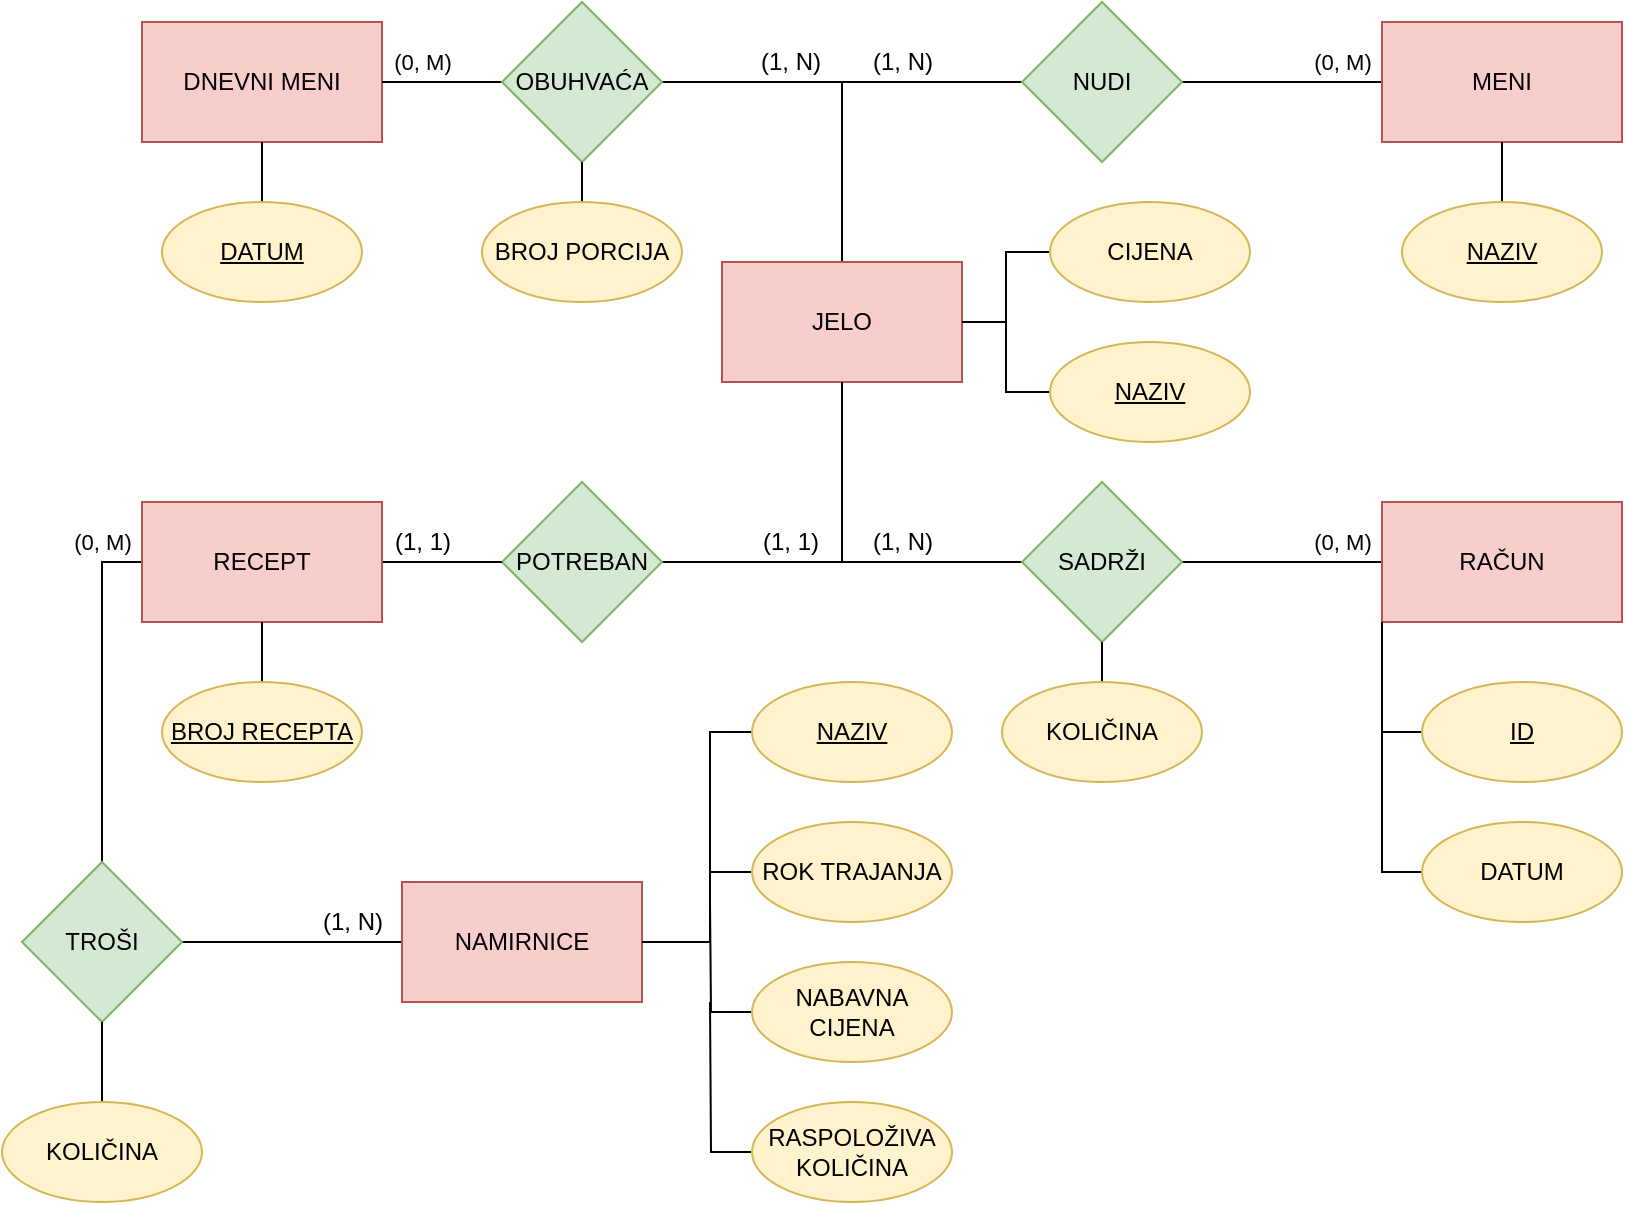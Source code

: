 <mxfile version="14.5.10" type="github">
  <diagram id="ejSZcvtuVqfyeHx35FeS" name="Page-1">
    <mxGraphModel dx="1221" dy="682" grid="1" gridSize="10" guides="1" tooltips="1" connect="1" arrows="1" fold="1" page="1" pageScale="1" pageWidth="827" pageHeight="1169" math="0" shadow="0">
      <root>
        <mxCell id="0" />
        <mxCell id="1" parent="0" />
        <mxCell id="Q13Ao0YOsxvSURNoIn69-1" value="DNEVNI MENI" style="rounded=0;whiteSpace=wrap;html=1;fillColor=#f8cecc;strokeColor=#b85450;" parent="1" vertex="1">
          <mxGeometry x="76" y="200" width="120" height="60" as="geometry" />
        </mxCell>
        <mxCell id="Q13Ao0YOsxvSURNoIn69-6" style="edgeStyle=orthogonalEdgeStyle;rounded=0;orthogonalLoop=1;jettySize=auto;html=1;entryX=1;entryY=0.5;entryDx=0;entryDy=0;endArrow=none;endFill=0;verticalAlign=bottom;" parent="1" source="Q13Ao0YOsxvSURNoIn69-2" target="Q13Ao0YOsxvSURNoIn69-1" edge="1">
          <mxGeometry relative="1" as="geometry" />
        </mxCell>
        <mxCell id="Q13Ao0YOsxvSURNoIn69-7" style="edgeStyle=orthogonalEdgeStyle;rounded=0;orthogonalLoop=1;jettySize=auto;html=1;entryX=0.5;entryY=0;entryDx=0;entryDy=0;endArrow=none;endFill=0;" parent="1" source="Q13Ao0YOsxvSURNoIn69-2" target="Q13Ao0YOsxvSURNoIn69-3" edge="1">
          <mxGeometry relative="1" as="geometry" />
        </mxCell>
        <mxCell id="Q13Ao0YOsxvSURNoIn69-2" value="OBUHVAĆA" style="rhombus;whiteSpace=wrap;html=1;fillColor=#d5e8d4;strokeColor=#82b366;" parent="1" vertex="1">
          <mxGeometry x="256" y="190" width="80" height="80" as="geometry" />
        </mxCell>
        <mxCell id="Q13Ao0YOsxvSURNoIn69-3" value="JELO" style="rounded=0;whiteSpace=wrap;html=1;fillColor=#f8cecc;strokeColor=#b85450;" parent="1" vertex="1">
          <mxGeometry x="366" y="320" width="120" height="60" as="geometry" />
        </mxCell>
        <mxCell id="Q13Ao0YOsxvSURNoIn69-9" style="edgeStyle=orthogonalEdgeStyle;rounded=0;orthogonalLoop=1;jettySize=auto;html=1;endArrow=none;endFill=0;" parent="1" source="Q13Ao0YOsxvSURNoIn69-4" edge="1">
          <mxGeometry relative="1" as="geometry">
            <mxPoint x="386" y="230" as="targetPoint" />
          </mxGeometry>
        </mxCell>
        <mxCell id="Q13Ao0YOsxvSURNoIn69-10" style="edgeStyle=orthogonalEdgeStyle;rounded=0;orthogonalLoop=1;jettySize=auto;html=1;entryX=0;entryY=0.5;entryDx=0;entryDy=0;endArrow=none;endFill=0;" parent="1" source="Q13Ao0YOsxvSURNoIn69-4" target="Q13Ao0YOsxvSURNoIn69-5" edge="1">
          <mxGeometry relative="1" as="geometry" />
        </mxCell>
        <mxCell id="Q13Ao0YOsxvSURNoIn69-4" value="NUDI" style="rhombus;whiteSpace=wrap;html=1;fillColor=#d5e8d4;strokeColor=#82b366;" parent="1" vertex="1">
          <mxGeometry x="516" y="190" width="80" height="80" as="geometry" />
        </mxCell>
        <mxCell id="Q13Ao0YOsxvSURNoIn69-5" value="MENI" style="rounded=0;whiteSpace=wrap;html=1;fillColor=#f8cecc;strokeColor=#b85450;" parent="1" vertex="1">
          <mxGeometry x="696" y="200" width="120" height="60" as="geometry" />
        </mxCell>
        <mxCell id="Q13Ao0YOsxvSURNoIn69-14" style="edgeStyle=orthogonalEdgeStyle;rounded=0;orthogonalLoop=1;jettySize=auto;html=1;endArrow=none;endFill=0;" parent="1" source="Q13Ao0YOsxvSURNoIn69-11" edge="1">
          <mxGeometry relative="1" as="geometry">
            <mxPoint x="421" y="470" as="targetPoint" />
          </mxGeometry>
        </mxCell>
        <mxCell id="Q13Ao0YOsxvSURNoIn69-16" style="edgeStyle=orthogonalEdgeStyle;rounded=0;orthogonalLoop=1;jettySize=auto;html=1;entryX=0;entryY=0.5;entryDx=0;entryDy=0;endArrow=none;endFill=0;" parent="1" source="Q13Ao0YOsxvSURNoIn69-11" target="Q13Ao0YOsxvSURNoIn69-15" edge="1">
          <mxGeometry relative="1" as="geometry">
            <mxPoint x="741" y="510" as="targetPoint" />
          </mxGeometry>
        </mxCell>
        <mxCell id="Q13Ao0YOsxvSURNoIn69-11" value="SADRŽI" style="rhombus;whiteSpace=wrap;html=1;fillColor=#d5e8d4;strokeColor=#82b366;" parent="1" vertex="1">
          <mxGeometry x="516" y="430" width="80" height="80" as="geometry" />
        </mxCell>
        <mxCell id="Q13Ao0YOsxvSURNoIn69-13" style="edgeStyle=orthogonalEdgeStyle;rounded=0;orthogonalLoop=1;jettySize=auto;html=1;entryX=0.5;entryY=1;entryDx=0;entryDy=0;endArrow=none;endFill=0;" parent="1" source="Q13Ao0YOsxvSURNoIn69-12" target="Q13Ao0YOsxvSURNoIn69-3" edge="1">
          <mxGeometry relative="1" as="geometry" />
        </mxCell>
        <mxCell id="Q13Ao0YOsxvSURNoIn69-12" value="POTREBAN" style="rhombus;whiteSpace=wrap;html=1;fillColor=#d5e8d4;strokeColor=#82b366;" parent="1" vertex="1">
          <mxGeometry x="256" y="430" width="80" height="80" as="geometry" />
        </mxCell>
        <mxCell id="Q13Ao0YOsxvSURNoIn69-15" value="RAČUN" style="rounded=0;whiteSpace=wrap;html=1;fillColor=#f8cecc;strokeColor=#b85450;" parent="1" vertex="1">
          <mxGeometry x="696" y="440" width="120" height="60" as="geometry" />
        </mxCell>
        <mxCell id="Q13Ao0YOsxvSURNoIn69-18" style="edgeStyle=orthogonalEdgeStyle;rounded=0;orthogonalLoop=1;jettySize=auto;html=1;entryX=0;entryY=0.5;entryDx=0;entryDy=0;endArrow=none;endFill=0;exitX=1;exitY=0.5;exitDx=0;exitDy=0;" parent="1" source="Q13Ao0YOsxvSURNoIn69-17" target="Q13Ao0YOsxvSURNoIn69-12" edge="1">
          <mxGeometry relative="1" as="geometry">
            <mxPoint x="161" y="470" as="sourcePoint" />
          </mxGeometry>
        </mxCell>
        <mxCell id="Q13Ao0YOsxvSURNoIn69-22" style="edgeStyle=orthogonalEdgeStyle;rounded=0;orthogonalLoop=1;jettySize=auto;html=1;entryX=0;entryY=0.5;entryDx=0;entryDy=0;endArrow=none;endFill=0;" parent="1" source="Q13Ao0YOsxvSURNoIn69-19" target="Q13Ao0YOsxvSURNoIn69-17" edge="1">
          <mxGeometry relative="1" as="geometry">
            <mxPoint x="101" y="500" as="targetPoint" />
          </mxGeometry>
        </mxCell>
        <mxCell id="Q13Ao0YOsxvSURNoIn69-23" style="edgeStyle=orthogonalEdgeStyle;rounded=0;orthogonalLoop=1;jettySize=auto;html=1;entryX=0;entryY=0.5;entryDx=0;entryDy=0;endArrow=none;endFill=0;" parent="1" source="Q13Ao0YOsxvSURNoIn69-19" target="Q13Ao0YOsxvSURNoIn69-20" edge="1">
          <mxGeometry relative="1" as="geometry" />
        </mxCell>
        <mxCell id="Q13Ao0YOsxvSURNoIn69-19" value="TROŠI" style="rhombus;whiteSpace=wrap;html=1;fillColor=#d5e8d4;strokeColor=#82b366;" parent="1" vertex="1">
          <mxGeometry x="16" y="620" width="80" height="80" as="geometry" />
        </mxCell>
        <mxCell id="Q13Ao0YOsxvSURNoIn69-20" value="NAMIRNICE" style="rounded=0;whiteSpace=wrap;html=1;fillColor=#f8cecc;strokeColor=#b85450;" parent="1" vertex="1">
          <mxGeometry x="206" y="630" width="120" height="60" as="geometry" />
        </mxCell>
        <mxCell id="Q13Ao0YOsxvSURNoIn69-25" value="(1, N)" style="text;html=1;align=center;verticalAlign=middle;resizable=0;points=[];autosize=1;" parent="1" vertex="1">
          <mxGeometry x="375" y="210" width="50" height="20" as="geometry" />
        </mxCell>
        <mxCell id="Q13Ao0YOsxvSURNoIn69-26" value="(1, N)" style="text;html=1;align=center;verticalAlign=middle;resizable=0;points=[];autosize=1;" parent="1" vertex="1">
          <mxGeometry x="431" y="210" width="50" height="20" as="geometry" />
        </mxCell>
        <mxCell id="Q13Ao0YOsxvSURNoIn69-29" value="(1, N)" style="text;html=1;align=center;verticalAlign=middle;resizable=0;points=[];autosize=1;" parent="1" vertex="1">
          <mxGeometry x="431" y="450" width="50" height="20" as="geometry" />
        </mxCell>
        <mxCell id="Q13Ao0YOsxvSURNoIn69-30" value="(1, 1)" style="text;html=1;align=center;verticalAlign=middle;resizable=0;points=[];autosize=1;" parent="1" vertex="1">
          <mxGeometry x="380" y="450" width="40" height="20" as="geometry" />
        </mxCell>
        <mxCell id="Q13Ao0YOsxvSURNoIn69-36" value="(1, 1)" style="text;html=1;align=center;verticalAlign=middle;resizable=0;points=[];autosize=1;" parent="1" vertex="1">
          <mxGeometry x="196" y="450" width="40" height="20" as="geometry" />
        </mxCell>
        <mxCell id="Q13Ao0YOsxvSURNoIn69-38" value="(1, N)" style="text;html=1;align=center;verticalAlign=middle;resizable=0;points=[];autosize=1;" parent="1" vertex="1">
          <mxGeometry x="156" y="640" width="50" height="20" as="geometry" />
        </mxCell>
        <mxCell id="Q13Ao0YOsxvSURNoIn69-17" value="RECEPT" style="rounded=0;whiteSpace=wrap;html=1;fillColor=#f8cecc;strokeColor=#b85450;" parent="1" vertex="1">
          <mxGeometry x="76" y="440" width="120" height="60" as="geometry" />
        </mxCell>
        <mxCell id="NR_qz_YGfGqxAHrg79PI-6" value="&lt;span style=&quot;font-size: 11px ; background-color: rgb(255 , 255 , 255)&quot;&gt;(0, M)&lt;/span&gt;" style="text;html=1;align=center;verticalAlign=middle;resizable=0;points=[];autosize=1;" parent="1" vertex="1">
          <mxGeometry x="36" y="450" width="40" height="20" as="geometry" />
        </mxCell>
        <mxCell id="NR_qz_YGfGqxAHrg79PI-7" value="&lt;span style=&quot;font-size: 11px ; background-color: rgb(255 , 255 , 255)&quot;&gt;(0, M)&lt;/span&gt;" style="text;html=1;align=center;verticalAlign=middle;resizable=0;points=[];autosize=1;" parent="1" vertex="1">
          <mxGeometry x="196" y="210" width="40" height="20" as="geometry" />
        </mxCell>
        <mxCell id="NR_qz_YGfGqxAHrg79PI-8" value="&lt;span style=&quot;font-size: 11px ; background-color: rgb(255 , 255 , 255)&quot;&gt;(0, M)&lt;/span&gt;" style="text;html=1;align=center;verticalAlign=middle;resizable=0;points=[];autosize=1;" parent="1" vertex="1">
          <mxGeometry x="656" y="210" width="40" height="20" as="geometry" />
        </mxCell>
        <mxCell id="NR_qz_YGfGqxAHrg79PI-9" value="&lt;span style=&quot;font-size: 11px ; background-color: rgb(255 , 255 , 255)&quot;&gt;(0, M)&lt;/span&gt;" style="text;html=1;align=center;verticalAlign=middle;resizable=0;points=[];autosize=1;" parent="1" vertex="1">
          <mxGeometry x="656" y="450" width="40" height="20" as="geometry" />
        </mxCell>
        <mxCell id="NR_qz_YGfGqxAHrg79PI-24" style="edgeStyle=orthogonalEdgeStyle;rounded=0;orthogonalLoop=1;jettySize=auto;html=1;endArrow=none;endFill=0;" parent="1" source="NR_qz_YGfGqxAHrg79PI-19" target="Q13Ao0YOsxvSURNoIn69-19" edge="1">
          <mxGeometry relative="1" as="geometry" />
        </mxCell>
        <mxCell id="NR_qz_YGfGqxAHrg79PI-19" value="&lt;span&gt;KOLIČINA&lt;/span&gt;" style="ellipse;whiteSpace=wrap;html=1;glass=0;fillColor=#fff2cc;strokeColor=#d6b656;" parent="1" vertex="1">
          <mxGeometry x="6" y="740" width="100" height="50" as="geometry" />
        </mxCell>
        <mxCell id="NR_qz_YGfGqxAHrg79PI-31" style="edgeStyle=orthogonalEdgeStyle;rounded=0;orthogonalLoop=1;jettySize=auto;html=1;entryX=0.5;entryY=1;entryDx=0;entryDy=0;endArrow=none;endFill=0;" parent="1" source="NR_qz_YGfGqxAHrg79PI-20" target="Q13Ao0YOsxvSURNoIn69-17" edge="1">
          <mxGeometry relative="1" as="geometry" />
        </mxCell>
        <mxCell id="NR_qz_YGfGqxAHrg79PI-20" value="BROJ RECEPTA" style="ellipse;whiteSpace=wrap;html=1;glass=0;fillColor=#fff2cc;strokeColor=#d6b656;fontStyle=4" parent="1" vertex="1">
          <mxGeometry x="86" y="530" width="100" height="50" as="geometry" />
        </mxCell>
        <mxCell id="NR_qz_YGfGqxAHrg79PI-47" style="edgeStyle=orthogonalEdgeStyle;rounded=0;orthogonalLoop=1;jettySize=auto;html=1;endArrow=none;endFill=0;" parent="1" source="NR_qz_YGfGqxAHrg79PI-21" edge="1">
          <mxGeometry relative="1" as="geometry">
            <mxPoint x="360" y="640" as="targetPoint" />
          </mxGeometry>
        </mxCell>
        <mxCell id="NR_qz_YGfGqxAHrg79PI-21" value="&lt;span&gt;NABAVNA CIJENA&lt;/span&gt;" style="ellipse;whiteSpace=wrap;html=1;glass=0;fillColor=#fff2cc;strokeColor=#d6b656;" parent="1" vertex="1">
          <mxGeometry x="381" y="670" width="100" height="50" as="geometry" />
        </mxCell>
        <mxCell id="NR_qz_YGfGqxAHrg79PI-46" style="edgeStyle=orthogonalEdgeStyle;rounded=0;orthogonalLoop=1;jettySize=auto;html=1;endArrow=none;endFill=0;" parent="1" source="NR_qz_YGfGqxAHrg79PI-33" edge="1">
          <mxGeometry relative="1" as="geometry">
            <mxPoint x="360" y="625" as="targetPoint" />
          </mxGeometry>
        </mxCell>
        <mxCell id="NR_qz_YGfGqxAHrg79PI-33" value="&lt;span&gt;ROK TRAJANJA&lt;/span&gt;" style="ellipse;whiteSpace=wrap;html=1;glass=0;fillColor=#fff2cc;strokeColor=#d6b656;" parent="1" vertex="1">
          <mxGeometry x="381" y="600" width="100" height="50" as="geometry" />
        </mxCell>
        <mxCell id="NR_qz_YGfGqxAHrg79PI-43" style="edgeStyle=orthogonalEdgeStyle;rounded=0;orthogonalLoop=1;jettySize=auto;html=1;entryX=1;entryY=0.5;entryDx=0;entryDy=0;endArrow=none;endFill=0;" parent="1" source="NR_qz_YGfGqxAHrg79PI-34" target="Q13Ao0YOsxvSURNoIn69-20" edge="1">
          <mxGeometry relative="1" as="geometry">
            <Array as="points">
              <mxPoint x="360" y="555" />
              <mxPoint x="360" y="660" />
              <mxPoint x="326" y="660" />
            </Array>
          </mxGeometry>
        </mxCell>
        <mxCell id="NR_qz_YGfGqxAHrg79PI-34" value="&lt;span&gt;NAZIV&lt;/span&gt;" style="ellipse;whiteSpace=wrap;html=1;glass=0;fontStyle=4;fillColor=#fff2cc;strokeColor=#d6b656;" parent="1" vertex="1">
          <mxGeometry x="381" y="530" width="100" height="50" as="geometry" />
        </mxCell>
        <mxCell id="NR_qz_YGfGqxAHrg79PI-48" style="edgeStyle=orthogonalEdgeStyle;rounded=0;orthogonalLoop=1;jettySize=auto;html=1;endArrow=none;endFill=0;" parent="1" source="NR_qz_YGfGqxAHrg79PI-35" edge="1">
          <mxGeometry relative="1" as="geometry">
            <mxPoint x="360" y="690" as="targetPoint" />
          </mxGeometry>
        </mxCell>
        <mxCell id="NR_qz_YGfGqxAHrg79PI-35" value="&lt;span&gt;RASPOLOŽIVA KOLIČINA&lt;/span&gt;" style="ellipse;whiteSpace=wrap;html=1;glass=0;fillColor=#fff2cc;strokeColor=#d6b656;" parent="1" vertex="1">
          <mxGeometry x="381" y="740" width="100" height="50" as="geometry" />
        </mxCell>
        <mxCell id="NR_qz_YGfGqxAHrg79PI-64" style="edgeStyle=orthogonalEdgeStyle;rounded=0;orthogonalLoop=1;jettySize=auto;html=1;entryX=0;entryY=1;entryDx=0;entryDy=0;endArrow=none;endFill=0;exitX=0;exitY=0.5;exitDx=0;exitDy=0;" parent="1" source="NR_qz_YGfGqxAHrg79PI-36" target="Q13Ao0YOsxvSURNoIn69-15" edge="1">
          <mxGeometry relative="1" as="geometry" />
        </mxCell>
        <mxCell id="NR_qz_YGfGqxAHrg79PI-36" value="&lt;span&gt;DATUM&lt;/span&gt;" style="ellipse;whiteSpace=wrap;html=1;glass=0;fillColor=#fff2cc;strokeColor=#d6b656;" parent="1" vertex="1">
          <mxGeometry x="716" y="600" width="100" height="50" as="geometry" />
        </mxCell>
        <mxCell id="NR_qz_YGfGqxAHrg79PI-63" style="edgeStyle=orthogonalEdgeStyle;rounded=0;orthogonalLoop=1;jettySize=auto;html=1;entryX=0;entryY=1;entryDx=0;entryDy=0;endArrow=none;endFill=0;exitX=0;exitY=0.5;exitDx=0;exitDy=0;" parent="1" source="NR_qz_YGfGqxAHrg79PI-42" target="Q13Ao0YOsxvSURNoIn69-15" edge="1">
          <mxGeometry relative="1" as="geometry" />
        </mxCell>
        <mxCell id="NR_qz_YGfGqxAHrg79PI-42" value="&lt;span&gt;ID&lt;/span&gt;" style="ellipse;whiteSpace=wrap;html=1;glass=0;fontStyle=4;fillColor=#fff2cc;strokeColor=#d6b656;" parent="1" vertex="1">
          <mxGeometry x="716" y="530" width="100" height="50" as="geometry" />
        </mxCell>
        <mxCell id="NR_qz_YGfGqxAHrg79PI-65" value="" style="edgeStyle=orthogonalEdgeStyle;rounded=0;orthogonalLoop=1;jettySize=auto;html=1;endArrow=none;endFill=0;" parent="1" source="NR_qz_YGfGqxAHrg79PI-49" target="Q13Ao0YOsxvSURNoIn69-1" edge="1">
          <mxGeometry relative="1" as="geometry" />
        </mxCell>
        <mxCell id="NR_qz_YGfGqxAHrg79PI-49" value="DATUM" style="ellipse;whiteSpace=wrap;html=1;glass=0;fillColor=#fff2cc;strokeColor=#d6b656;fontStyle=4" parent="1" vertex="1">
          <mxGeometry x="86" y="290" width="100" height="50" as="geometry" />
        </mxCell>
        <mxCell id="NR_qz_YGfGqxAHrg79PI-66" value="" style="edgeStyle=orthogonalEdgeStyle;rounded=0;orthogonalLoop=1;jettySize=auto;html=1;endArrow=none;endFill=0;" parent="1" source="NR_qz_YGfGqxAHrg79PI-51" target="Q13Ao0YOsxvSURNoIn69-2" edge="1">
          <mxGeometry relative="1" as="geometry" />
        </mxCell>
        <mxCell id="NR_qz_YGfGqxAHrg79PI-51" value="BROJ PORCIJA" style="ellipse;whiteSpace=wrap;html=1;glass=0;fillColor=#fff2cc;strokeColor=#d6b656;fontStyle=0" parent="1" vertex="1">
          <mxGeometry x="246" y="290" width="100" height="50" as="geometry" />
        </mxCell>
        <mxCell id="NR_qz_YGfGqxAHrg79PI-59" style="edgeStyle=orthogonalEdgeStyle;rounded=0;orthogonalLoop=1;jettySize=auto;html=1;entryX=1;entryY=0.5;entryDx=0;entryDy=0;endArrow=none;endFill=0;" parent="1" source="NR_qz_YGfGqxAHrg79PI-53" target="Q13Ao0YOsxvSURNoIn69-3" edge="1">
          <mxGeometry relative="1" as="geometry" />
        </mxCell>
        <mxCell id="NR_qz_YGfGqxAHrg79PI-53" value="&lt;span&gt;NAZIV&lt;/span&gt;" style="ellipse;whiteSpace=wrap;html=1;glass=0;fillColor=#fff2cc;strokeColor=#d6b656;fontStyle=4" parent="1" vertex="1">
          <mxGeometry x="530" y="360" width="100" height="50" as="geometry" />
        </mxCell>
        <mxCell id="NR_qz_YGfGqxAHrg79PI-57" style="edgeStyle=orthogonalEdgeStyle;rounded=0;orthogonalLoop=1;jettySize=auto;html=1;entryX=1;entryY=0.5;entryDx=0;entryDy=0;endArrow=none;endFill=0;" parent="1" source="NR_qz_YGfGqxAHrg79PI-55" target="Q13Ao0YOsxvSURNoIn69-3" edge="1">
          <mxGeometry relative="1" as="geometry" />
        </mxCell>
        <mxCell id="NR_qz_YGfGqxAHrg79PI-55" value="CIJENA" style="ellipse;whiteSpace=wrap;html=1;glass=0;fillColor=#fff2cc;strokeColor=#d6b656;fontStyle=0" parent="1" vertex="1">
          <mxGeometry x="530" y="290" width="100" height="50" as="geometry" />
        </mxCell>
        <mxCell id="NR_qz_YGfGqxAHrg79PI-61" style="edgeStyle=orthogonalEdgeStyle;rounded=0;orthogonalLoop=1;jettySize=auto;html=1;entryX=0.5;entryY=1;entryDx=0;entryDy=0;endArrow=none;endFill=0;" parent="1" source="NR_qz_YGfGqxAHrg79PI-56" target="Q13Ao0YOsxvSURNoIn69-5" edge="1">
          <mxGeometry relative="1" as="geometry" />
        </mxCell>
        <mxCell id="NR_qz_YGfGqxAHrg79PI-56" value="&lt;span&gt;NAZIV&lt;/span&gt;" style="ellipse;whiteSpace=wrap;html=1;glass=0;fillColor=#fff2cc;strokeColor=#d6b656;fontStyle=4" parent="1" vertex="1">
          <mxGeometry x="706" y="290" width="100" height="50" as="geometry" />
        </mxCell>
        <mxCell id="YkfG2MHVlwWm6KDU2QvL-2" style="edgeStyle=orthogonalEdgeStyle;rounded=0;orthogonalLoop=1;jettySize=auto;html=1;exitX=0.5;exitY=0;exitDx=0;exitDy=0;entryX=0.5;entryY=1;entryDx=0;entryDy=0;endArrow=none;endFill=0;" edge="1" parent="1" source="YkfG2MHVlwWm6KDU2QvL-1" target="Q13Ao0YOsxvSURNoIn69-11">
          <mxGeometry relative="1" as="geometry" />
        </mxCell>
        <mxCell id="YkfG2MHVlwWm6KDU2QvL-1" value="KOLIČINA" style="ellipse;whiteSpace=wrap;html=1;glass=0;fillColor=#fff2cc;strokeColor=#d6b656;fontStyle=0" vertex="1" parent="1">
          <mxGeometry x="506" y="530" width="100" height="50" as="geometry" />
        </mxCell>
      </root>
    </mxGraphModel>
  </diagram>
</mxfile>
